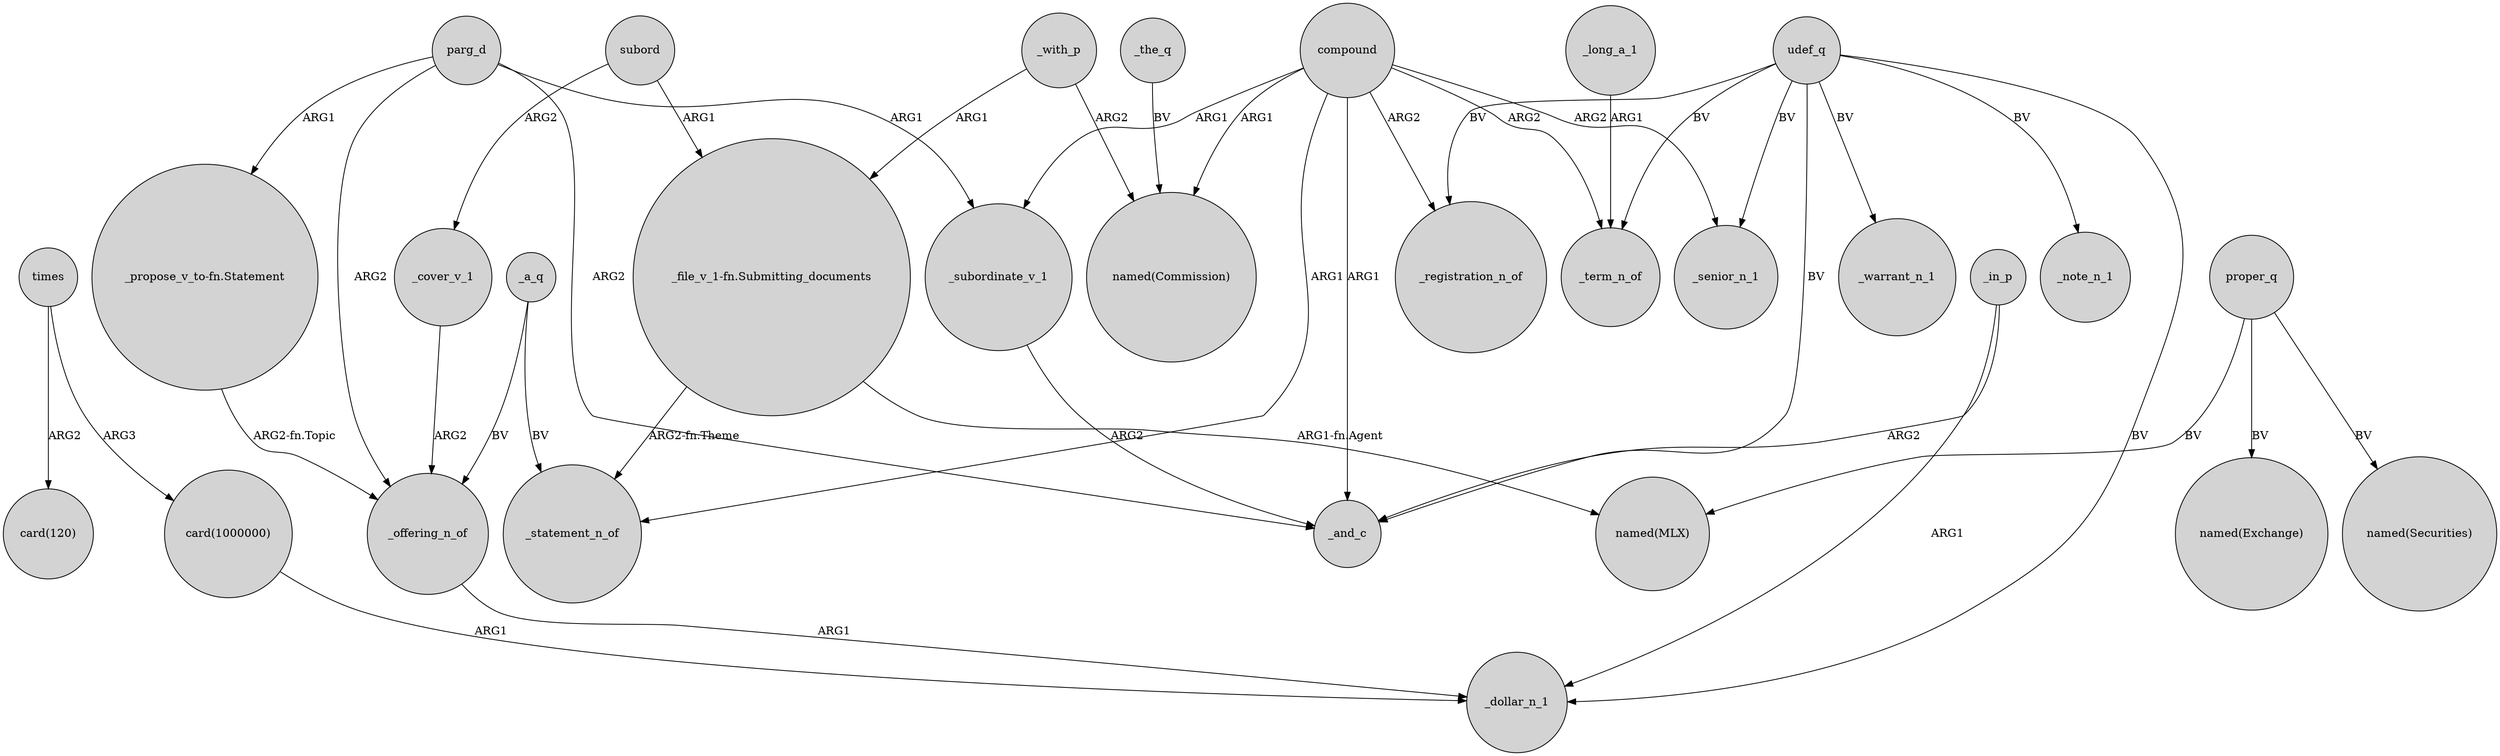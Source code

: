 digraph {
	node [shape=circle style=filled]
	subord -> _cover_v_1 [label=ARG2]
	_cover_v_1 -> _offering_n_of [label=ARG2]
	"card(1000000)" -> _dollar_n_1 [label=ARG1]
	compound -> "named(Commission)" [label=ARG1]
	"_propose_v_to-fn.Statement" -> _offering_n_of [label="ARG2-fn.Topic"]
	subord -> "_file_v_1-fn.Submitting_documents" [label=ARG1]
	compound -> _term_n_of [label=ARG2]
	udef_q -> _warrant_n_1 [label=BV]
	_a_q -> _statement_n_of [label=BV]
	parg_d -> "_propose_v_to-fn.Statement" [label=ARG1]
	proper_q -> "named(Exchange)" [label=BV]
	_with_p -> "_file_v_1-fn.Submitting_documents" [label=ARG1]
	udef_q -> _registration_n_of [label=BV]
	_with_p -> "named(Commission)" [label=ARG2]
	parg_d -> _and_c [label=ARG2]
	udef_q -> _senior_n_1 [label=BV]
	parg_d -> _offering_n_of [label=ARG2]
	udef_q -> _note_n_1 [label=BV]
	proper_q -> "named(MLX)" [label=BV]
	compound -> _statement_n_of [label=ARG1]
	times -> "card(1000000)" [label=ARG3]
	compound -> _subordinate_v_1 [label=ARG1]
	parg_d -> _subordinate_v_1 [label=ARG1]
	compound -> _and_c [label=ARG1]
	_offering_n_of -> _dollar_n_1 [label=ARG1]
	udef_q -> _term_n_of [label=BV]
	compound -> _registration_n_of [label=ARG2]
	compound -> _senior_n_1 [label=ARG2]
	proper_q -> "named(Securities)" [label=BV]
	_in_p -> _dollar_n_1 [label=ARG1]
	times -> "card(120)" [label=ARG2]
	_subordinate_v_1 -> _and_c [label=ARG2]
	_a_q -> _offering_n_of [label=BV]
	udef_q -> _and_c [label=BV]
	"_file_v_1-fn.Submitting_documents" -> _statement_n_of [label="ARG2-fn.Theme"]
	"_file_v_1-fn.Submitting_documents" -> "named(MLX)" [label="ARG1-fn.Agent"]
	_in_p -> _and_c [label=ARG2]
	_the_q -> "named(Commission)" [label=BV]
	_long_a_1 -> _term_n_of [label=ARG1]
	udef_q -> _dollar_n_1 [label=BV]
}
